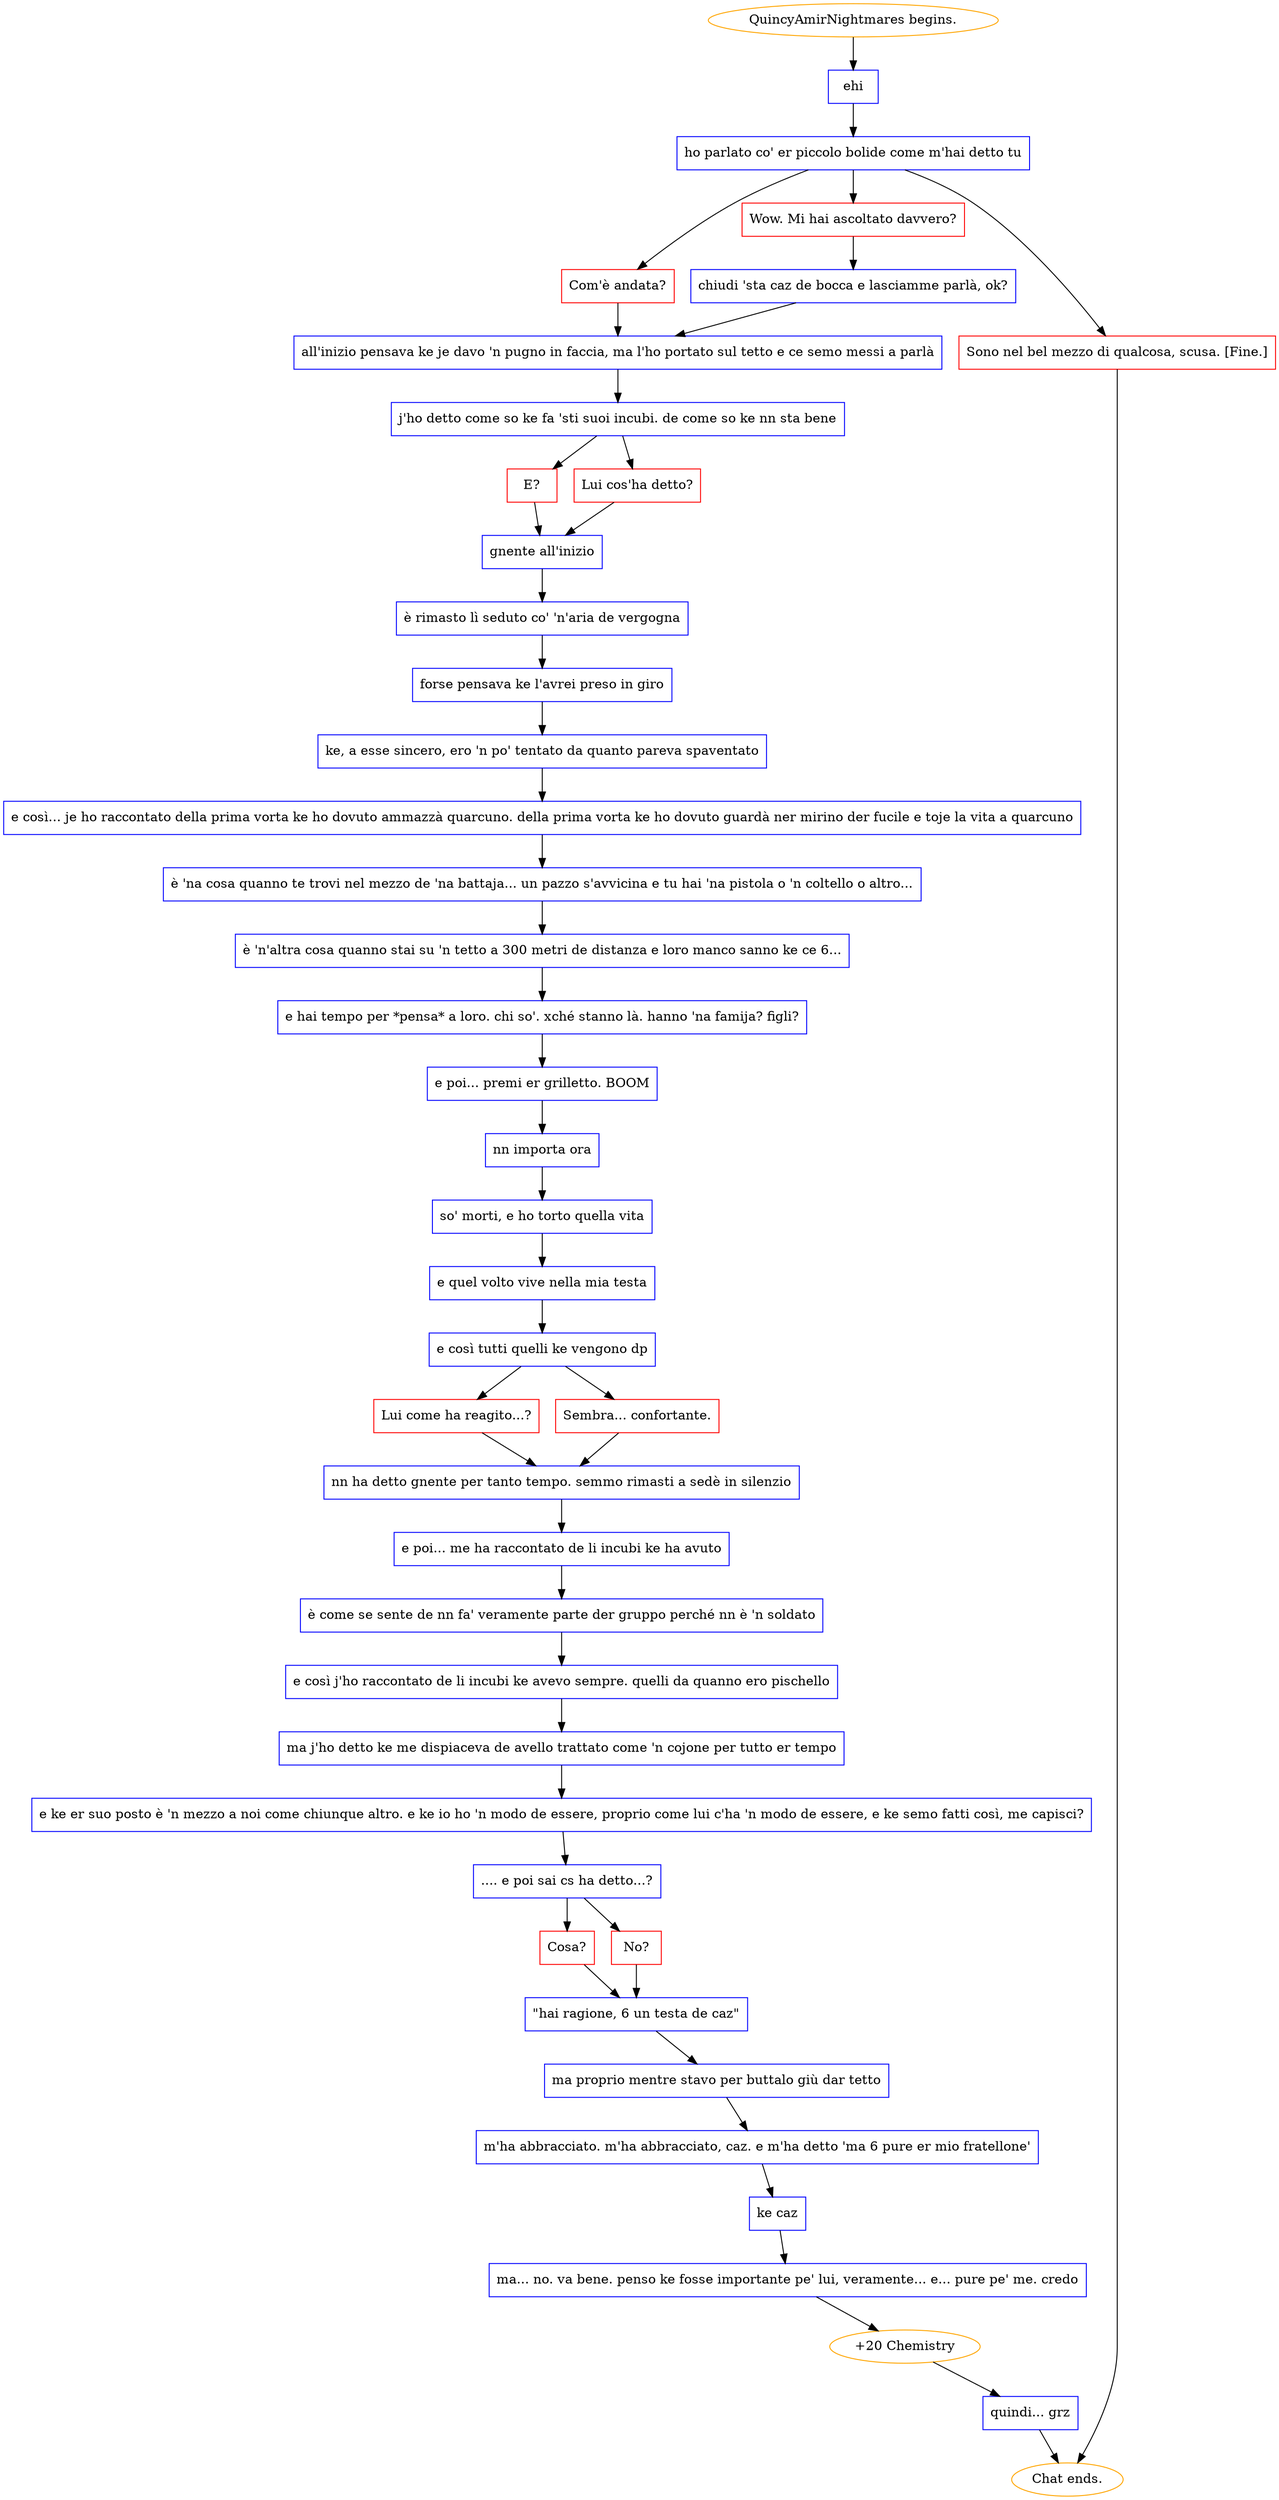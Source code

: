 digraph {
	"QuincyAmirNightmares begins." [color=orange];
		"QuincyAmirNightmares begins." -> j3089711027;
	j3089711027 [label="ehi",shape=box,color=blue];
		j3089711027 -> j814231251;
	j814231251 [label="ho parlato co' er piccolo bolide come m'hai detto tu",shape=box,color=blue];
		j814231251 -> j2924959340;
		j814231251 -> j451051243;
		j814231251 -> j1211409285;
	j2924959340 [label="Com'è andata?",shape=box,color=red];
		j2924959340 -> j806065871;
	j451051243 [label="Wow. Mi hai ascoltato davvero?",shape=box,color=red];
		j451051243 -> j2806101486;
	j1211409285 [label="Sono nel bel mezzo di qualcosa, scusa. [Fine.]",shape=box,color=red];
		j1211409285 -> "Chat ends.";
	j806065871 [label="all'inizio pensava ke je davo 'n pugno in faccia, ma l'ho portato sul tetto e ce semo messi a parlà",shape=box,color=blue];
		j806065871 -> j2624324575;
	j2806101486 [label="chiudi 'sta caz de bocca e lasciamme parlà, ok?",shape=box,color=blue];
		j2806101486 -> j806065871;
	"Chat ends." [color=orange];
	j2624324575 [label="j'ho detto come so ke fa 'sti suoi incubi. de come so ke nn sta bene",shape=box,color=blue];
		j2624324575 -> j3667281186;
		j2624324575 -> j2980716028;
	j3667281186 [label="E?",shape=box,color=red];
		j3667281186 -> j3787618630;
	j2980716028 [label="Lui cos'ha detto?",shape=box,color=red];
		j2980716028 -> j3787618630;
	j3787618630 [label="gnente all'inizio",shape=box,color=blue];
		j3787618630 -> j854990759;
	j854990759 [label="è rimasto lì seduto co' 'n'aria de vergogna",shape=box,color=blue];
		j854990759 -> j3402273355;
	j3402273355 [label="forse pensava ke l'avrei preso in giro",shape=box,color=blue];
		j3402273355 -> j1276261004;
	j1276261004 [label="ke, a esse sincero, ero 'n po' tentato da quanto pareva spaventato",shape=box,color=blue];
		j1276261004 -> j215784610;
	j215784610 [label="e così... je ho raccontato della prima vorta ke ho dovuto ammazzà quarcuno. della prima vorta ke ho dovuto guardà ner mirino der fucile e toje la vita a quarcuno",shape=box,color=blue];
		j215784610 -> j1071156562;
	j1071156562 [label="è 'na cosa quanno te trovi nel mezzo de 'na battaja... un pazzo s'avvicina e tu hai 'na pistola o 'n coltello o altro...",shape=box,color=blue];
		j1071156562 -> j1528104570;
	j1528104570 [label="è 'n'altra cosa quanno stai su 'n tetto a 300 metri de distanza e loro manco sanno ke ce 6...",shape=box,color=blue];
		j1528104570 -> j4069771533;
	j4069771533 [label="e hai tempo per *pensa* a loro. chi so'. xché stanno là. hanno 'na famija? figli?",shape=box,color=blue];
		j4069771533 -> j164095674;
	j164095674 [label="e poi... premi er grilletto. BOOM",shape=box,color=blue];
		j164095674 -> j3382679228;
	j3382679228 [label="nn importa ora",shape=box,color=blue];
		j3382679228 -> j2572537381;
	j2572537381 [label="so' morti, e ho torto quella vita",shape=box,color=blue];
		j2572537381 -> j344846925;
	j344846925 [label="e quel volto vive nella mia testa",shape=box,color=blue];
		j344846925 -> j2122800353;
	j2122800353 [label="e così tutti quelli ke vengono dp",shape=box,color=blue];
		j2122800353 -> j3555911602;
		j2122800353 -> j3581333070;
	j3555911602 [label="Lui come ha reagito...?",shape=box,color=red];
		j3555911602 -> j3897965019;
	j3581333070 [label="Sembra... confortante.",shape=box,color=red];
		j3581333070 -> j3897965019;
	j3897965019 [label="nn ha detto gnente per tanto tempo. semmo rimasti a sedè in silenzio",shape=box,color=blue];
		j3897965019 -> j3993736205;
	j3993736205 [label="e poi... me ha raccontato de li incubi ke ha avuto",shape=box,color=blue];
		j3993736205 -> j2786635494;
	j2786635494 [label="è come se sente de nn fa' veramente parte der gruppo perché nn è 'n soldato",shape=box,color=blue];
		j2786635494 -> j1275870670;
	j1275870670 [label="e così j'ho raccontato de li incubi ke avevo sempre. quelli da quanno ero pischello",shape=box,color=blue];
		j1275870670 -> j302523342;
	j302523342 [label="ma j'ho detto ke me dispiaceva de avello trattato come 'n cojone per tutto er tempo",shape=box,color=blue];
		j302523342 -> j2635540346;
	j2635540346 [label="e ke er suo posto è 'n mezzo a noi come chiunque altro. e ke io ho 'n modo de essere, proprio come lui c'ha 'n modo de essere, e ke semo fatti così, me capisci?",shape=box,color=blue];
		j2635540346 -> j3739038669;
	j3739038669 [label=".... e poi sai cs ha detto...?",shape=box,color=blue];
		j3739038669 -> j1587868504;
		j3739038669 -> j34636562;
	j1587868504 [label="Cosa?",shape=box,color=red];
		j1587868504 -> j1168779859;
	j34636562 [label="No?",shape=box,color=red];
		j34636562 -> j1168779859;
	j1168779859 [label="\"hai ragione, 6 un testa de caz\"",shape=box,color=blue];
		j1168779859 -> j1748827198;
	j1748827198 [label="ma proprio mentre stavo per buttalo giù dar tetto",shape=box,color=blue];
		j1748827198 -> j95589720;
	j95589720 [label="m'ha abbracciato. m'ha abbracciato, caz. e m'ha detto 'ma 6 pure er mio fratellone'",shape=box,color=blue];
		j95589720 -> j3996803460;
	j3996803460 [label="ke caz",shape=box,color=blue];
		j3996803460 -> j2269274709;
	j2269274709 [label="ma... no. va bene. penso ke fosse importante pe' lui, veramente... e... pure pe' me. credo",shape=box,color=blue];
		j2269274709 -> j2141532276;
	j2141532276 [label="+20 Chemistry",color=orange];
		j2141532276 -> j2005181304;
	j2005181304 [label="quindi... grz",shape=box,color=blue];
		j2005181304 -> "Chat ends.";
}